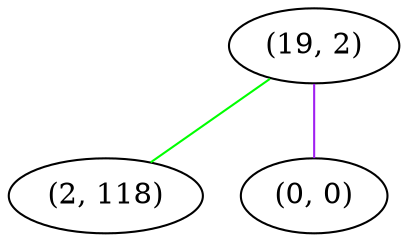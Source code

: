 graph "" {
"(19, 2)";
"(2, 118)";
"(0, 0)";
"(19, 2)" -- "(2, 118)"  [color=green, key=0, weight=2];
"(19, 2)" -- "(0, 0)"  [color=purple, key=0, weight=4];
}

